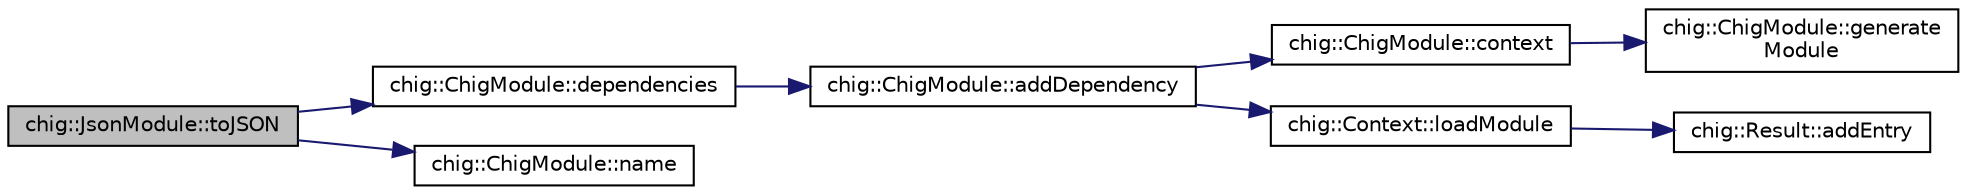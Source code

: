 digraph "chig::JsonModule::toJSON"
{
 // INTERACTIVE_SVG=YES
  edge [fontname="Helvetica",fontsize="10",labelfontname="Helvetica",labelfontsize="10"];
  node [fontname="Helvetica",fontsize="10",shape=record];
  rankdir="LR";
  Node131 [label="chig::JsonModule::toJSON",height=0.2,width=0.4,color="black", fillcolor="grey75", style="filled", fontcolor="black"];
  Node131 -> Node132 [color="midnightblue",fontsize="10",style="solid",fontname="Helvetica"];
  Node132 [label="chig::ChigModule::dependencies",height=0.2,width=0.4,color="black", fillcolor="white", style="filled",URL="$structchig_1_1ChigModule.html#a0fc2b8e9bab1d061ec12212ac8c78a40"];
  Node132 -> Node133 [color="midnightblue",fontsize="10",style="solid",fontname="Helvetica"];
  Node133 [label="chig::ChigModule::addDependency",height=0.2,width=0.4,color="black", fillcolor="white", style="filled",URL="$structchig_1_1ChigModule.html#acec829296a8677186fcd6f0beae3d3a1"];
  Node133 -> Node134 [color="midnightblue",fontsize="10",style="solid",fontname="Helvetica"];
  Node134 [label="chig::ChigModule::context",height=0.2,width=0.4,color="black", fillcolor="white", style="filled",URL="$structchig_1_1ChigModule.html#aad81aae17452ddc5fc43809924236385"];
  Node134 -> Node135 [color="midnightblue",fontsize="10",style="solid",fontname="Helvetica"];
  Node135 [label="chig::ChigModule::generate\lModule",height=0.2,width=0.4,color="black", fillcolor="white", style="filled",URL="$structchig_1_1ChigModule.html#aad4b97558b2455201b4db986b3b63840"];
  Node133 -> Node136 [color="midnightblue",fontsize="10",style="solid",fontname="Helvetica"];
  Node136 [label="chig::Context::loadModule",height=0.2,width=0.4,color="black", fillcolor="white", style="filled",URL="$structchig_1_1Context.html#a2ee400680060a0891bdffc7109016fec"];
  Node136 -> Node137 [color="midnightblue",fontsize="10",style="solid",fontname="Helvetica"];
  Node137 [label="chig::Result::addEntry",height=0.2,width=0.4,color="black", fillcolor="white", style="filled",URL="$structchig_1_1Result.html#aabb30a56760c3a817518912d9eabb491"];
  Node131 -> Node138 [color="midnightblue",fontsize="10",style="solid",fontname="Helvetica"];
  Node138 [label="chig::ChigModule::name",height=0.2,width=0.4,color="black", fillcolor="white", style="filled",URL="$structchig_1_1ChigModule.html#a1fe8df6ff170ecd33057387571bb5cd2"];
}
